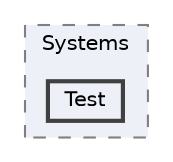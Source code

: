 digraph "src/BadScript2.Console/BadScript2.ConsoleCore/Systems/Test"
{
 // LATEX_PDF_SIZE
  bgcolor="transparent";
  edge [fontname=Helvetica,fontsize=10,labelfontname=Helvetica,labelfontsize=10];
  node [fontname=Helvetica,fontsize=10,shape=box,height=0.2,width=0.4];
  compound=true
  subgraph clusterdir_1d6f508a259c8a2ec4e74522addb096a {
    graph [ bgcolor="#edf0f7", pencolor="grey50", label="Systems", fontname=Helvetica,fontsize=10 style="filled,dashed", URL="dir_1d6f508a259c8a2ec4e74522addb096a.html",tooltip=""]
  dir_f5df49df9d2c8654d3685533b9cdc8b9 [label="Test", fillcolor="#edf0f7", color="grey25", style="filled,bold", URL="dir_f5df49df9d2c8654d3685533b9cdc8b9.html",tooltip=""];
  }
}
